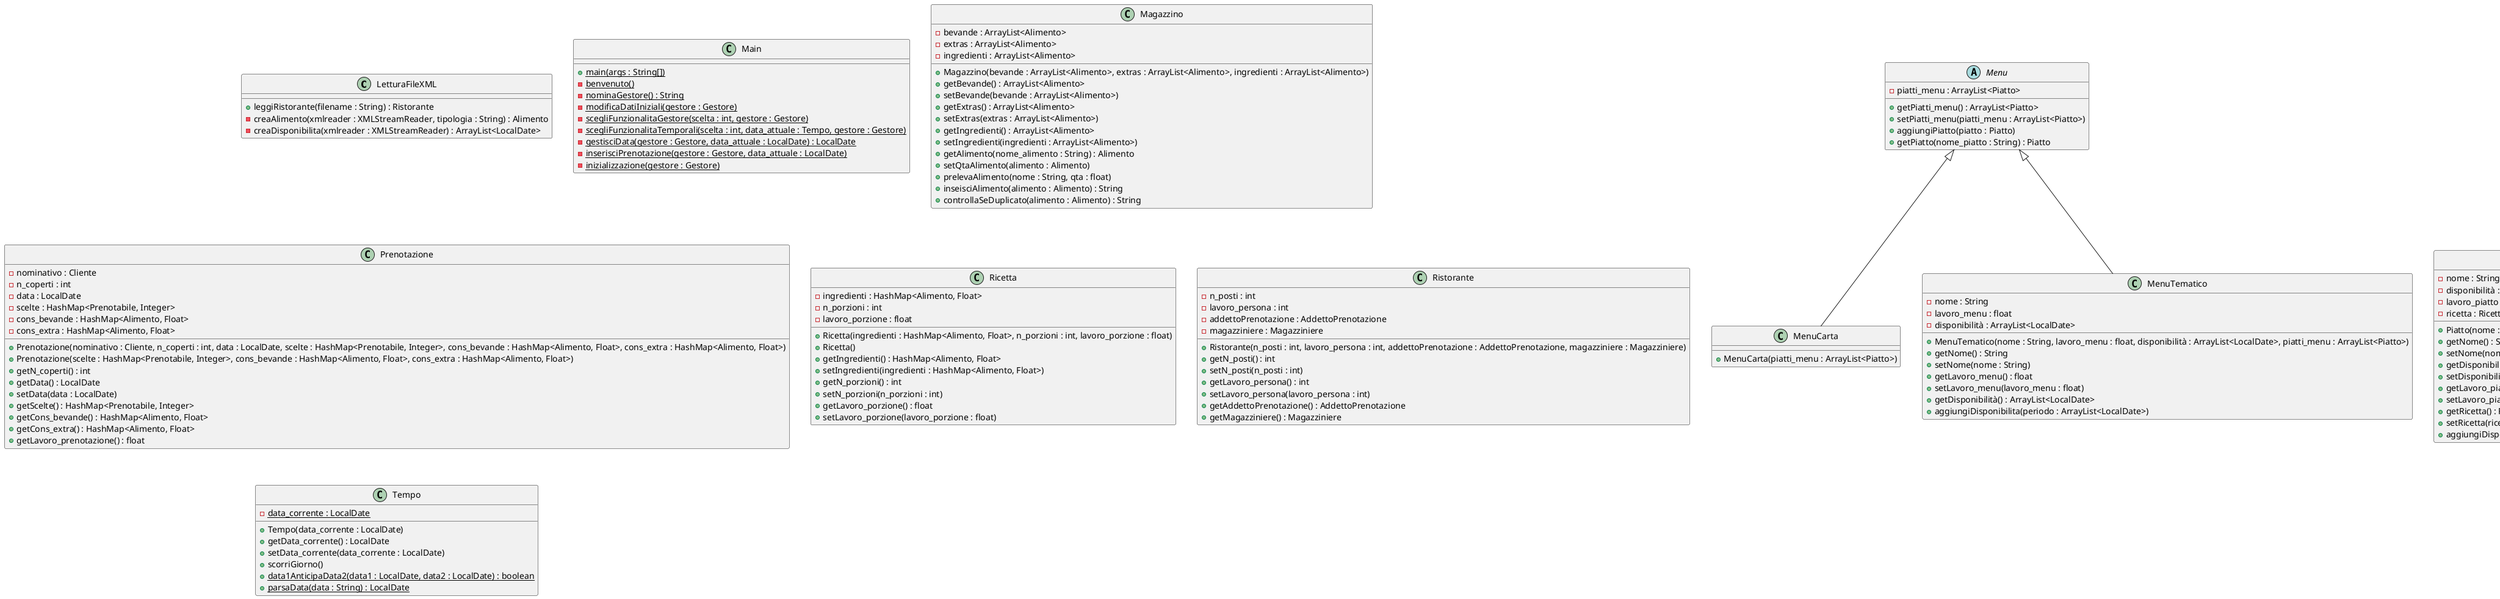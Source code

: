 @startuml
'https://plantuml.com/class-diagram

class LetturaFileXML {
+leggiRistorante(filename : String) : Ristorante
-creaAlimento(xmlreader : XMLStreamReader, tipologia : String) : Alimento
-creaDisponibilita(xmlreader : XMLStreamReader) : ArrayList<LocalDate>
}

class Main{
+{static} main(args : String[])
-{static} benvenuto()
-{static} nominaGestore() : String
-{static} modificaDatiIniziali(gestore : Gestore)
-{static}scegliFunzionalitaGestore(scelta : int, gestore : Gestore)
-{static}scegliFunzionalitaTemporali(scelta : int, data_attuale : Tempo, gestore : Gestore)
-{static}gestisciData(gestore : Gestore, data_attuale : LocalDate) : LocalDate
-{static}inserisciPrenotazione(gestore : Gestore, data_attuale : LocalDate)
-{static}inizializzazione(gestore : Gestore)
}

abstract class Menu{
-piatti_menu : ArrayList<Piatto>
+getPiatti_menu() : ArrayList<Piatto>
+setPiatti_menu(piatti_menu : ArrayList<Piatto>)
+aggiungiPiatto(piatto : Piatto)
+getPiatto(nome_piatto : String) : Piatto
}

class MenuCarta extends Menu{
+MenuCarta(piatti_menu : ArrayList<Piatto>)
}

class MenuTematico extends Menu{
-nome : String
-lavoro_menu : float
-disponibilità : ArrayList<LocalDate>
+MenuTematico(nome : String, lavoro_menu : float, disponibilità : ArrayList<LocalDate>, piatti_menu : ArrayList<Piatto>)
+getNome() : String
+setNome(nome : String)
+getLavoro_menu() : float
+setLavoro_menu(lavoro_menu : float)
+getDisponibilità() : ArrayList<LocalDate>
+aggiungiDisponibilita(periodo : ArrayList<LocalDate>)
}

class Magazzino{
-bevande : ArrayList<Alimento>
-extras : ArrayList<Alimento>
-ingredienti : ArrayList<Alimento>
+Magazzino(bevande : ArrayList<Alimento>, extras : ArrayList<Alimento>, ingredienti : ArrayList<Alimento>)
+getBevande() : ArrayList<Alimento>
+setBevande(bevande : ArrayList<Alimento>)
+getExtras() : ArrayList<Alimento>
+setExtras(extras : ArrayList<Alimento>)
+getIngredienti() : ArrayList<Alimento>
+setIngredienti(ingredienti : ArrayList<Alimento>)
+getAlimento(nome_alimento : String) : Alimento
+setQtaAlimento(alimento : Alimento)
+prelevaAlimento(nome : String, qta : float)
+inseisciAlimento(alimento : Alimento) : String
+controllaSeDuplicato(alimento : Alimento) : String

}

interface Prenotabile{
getNome() : String
getDisponibilita() : ArrayList<LocalDate>
}

class Piatto implements Prenotabile{
-nome : String
-disponibilità : ArrayList<LocalDate>
-lavoro_piatto : float
-ricetta : Ricetta
+Piatto(nome : String, disponibilità : ArrayList<LocalDate>, lavoro_piatto : float, ricetta : Ricetta)
+getNome() : String
+setNome(nome : String)
+getDisponibilità() : ArrayList<LocalDate>
+setDisponibilità(disponibilità : ArrayList<LocalDate>)
+getLavoro_piatto() : float
+setLavoro_piatto(lavoro_piatto : float)
+getRicetta() : Ricetta
+setRicetta(ricetta : Ricetta)
+aggiungiDisponibilita(disponibilita : LocalDate)
}

class Prenotazione {
-nominativo : Cliente
-n_coperti : int
-data : LocalDate
-scelte : HashMap<Prenotabile, Integer>
-cons_bevande : HashMap<Alimento, Float>
-cons_extra : HashMap<Alimento, Float>
+Prenotazione(nominativo : Cliente, n_coperti : int, data : LocalDate, scelte : HashMap<Prenotabile, Integer>, cons_bevande : HashMap<Alimento, Float>, cons_extra : HashMap<Alimento, Float>)
+Prenotazione(scelte : HashMap<Prenotabile, Integer>, cons_bevande : HashMap<Alimento, Float>, cons_extra : HashMap<Alimento, Float>)
+getN_coperti() : int
+getData() : LocalDate
+setData(data : LocalDate)
+getScelte() : HashMap<Prenotabile, Integer>
+getCons_bevande() : HashMap<Alimento, Float>
+getCons_extra() : HashMap<Alimento, Float>
+getLavoro_prenotazione() : float
}

class Ricetta{
-ingredienti : HashMap<Alimento, Float>
-n_porzioni : int
-lavoro_porzione : float
+Ricetta(ingredienti : HashMap<Alimento, Float>, n_porzioni : int, lavoro_porzione : float)
+Ricetta()
+getIngredienti() : HashMap<Alimento, Float>
+setIngredienti(ingredienti : HashMap<Alimento, Float>)
+getN_porzioni() : int
+setN_porzioni(n_porzioni : int)
+getLavoro_porzione() : float
+setLavoro_porzione(lavoro_porzione : float)
}

class Ristorante{
-n_posti : int
-lavoro_persona : int
-addettoPrenotazione : AddettoPrenotazione
-magazziniere : Magazziniere
+Ristorante(n_posti : int, lavoro_persona : int, addettoPrenotazione : AddettoPrenotazione, magazziniere : Magazziniere)
+getN_posti() : int
+setN_posti(n_posti : int)
+getLavoro_persona() : int
+setLavoro_persona(lavoro_persona : int)
+getAddettoPrenotazione() : AddettoPrenotazione
+getMagazziniere() : Magazziniere
}

class Tempo{
-{static} data_corrente : LocalDate
+Tempo(data_corrente : LocalDate)
+getData_corrente() : LocalDate
+setData_corrente(data_corrente : LocalDate)
+scorriGiorno()
+{static}data1AnticipaData2(data1 : LocalDate, data2 : LocalDate) : boolean
+{static}parsaData(data : String) : LocalDate
}
@enduml